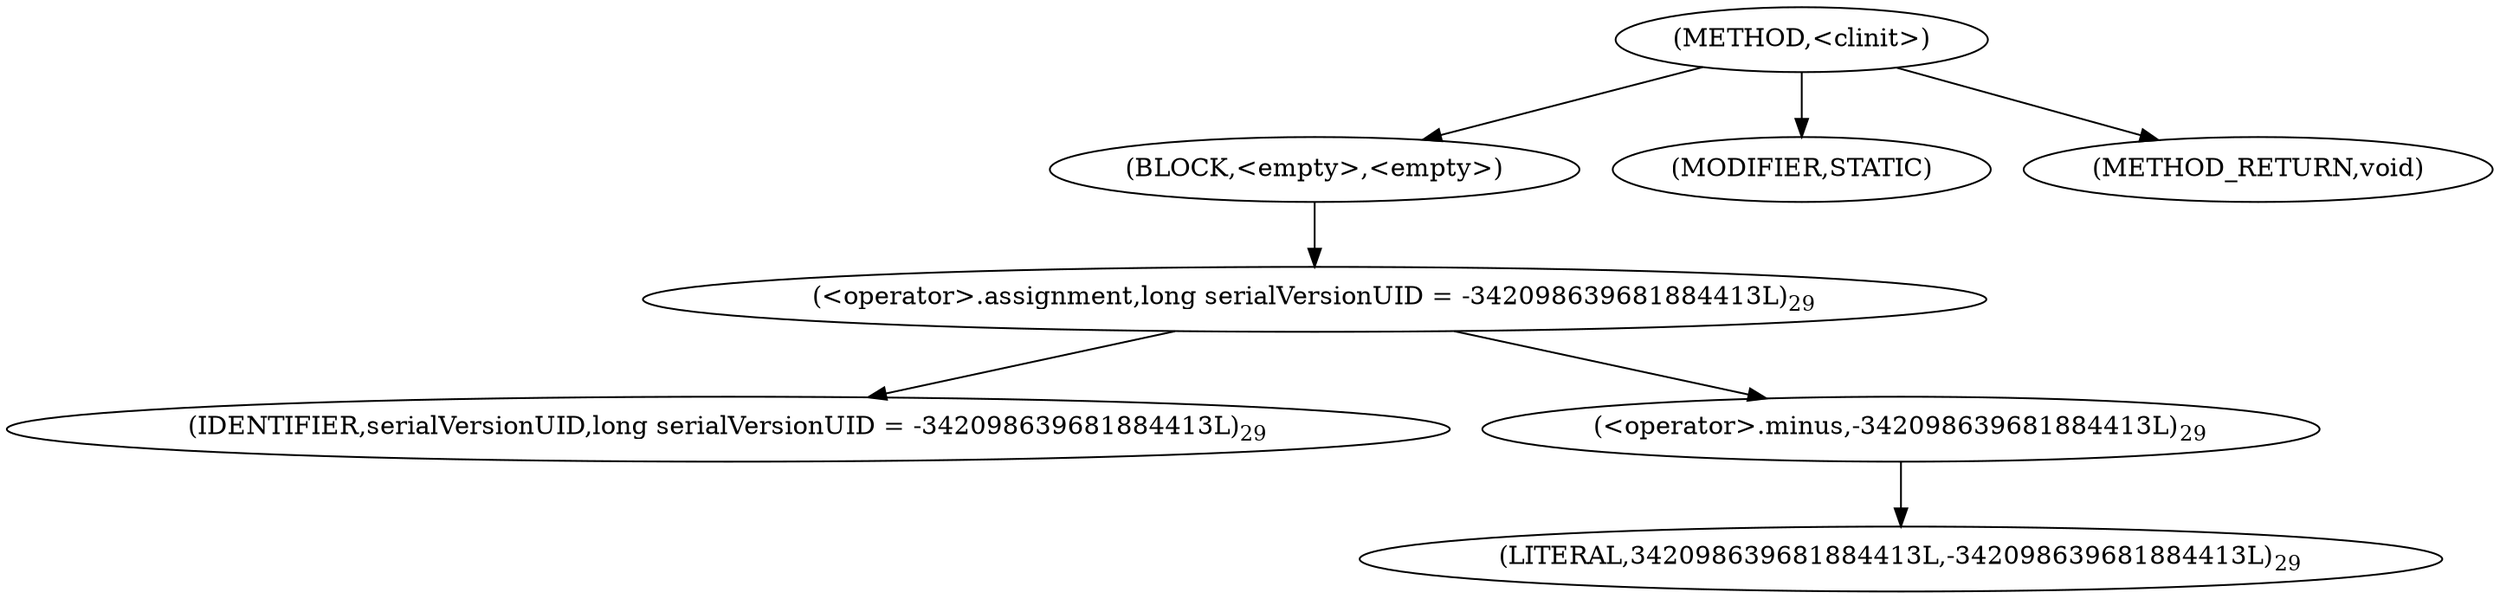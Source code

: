 digraph "&lt;clinit&gt;" {  
"125" [label = <(METHOD,&lt;clinit&gt;)> ]
"126" [label = <(BLOCK,&lt;empty&gt;,&lt;empty&gt;)> ]
"127" [label = <(&lt;operator&gt;.assignment,long serialVersionUID = -342098639681884413L)<SUB>29</SUB>> ]
"128" [label = <(IDENTIFIER,serialVersionUID,long serialVersionUID = -342098639681884413L)<SUB>29</SUB>> ]
"129" [label = <(&lt;operator&gt;.minus,-342098639681884413L)<SUB>29</SUB>> ]
"130" [label = <(LITERAL,342098639681884413L,-342098639681884413L)<SUB>29</SUB>> ]
"131" [label = <(MODIFIER,STATIC)> ]
"132" [label = <(METHOD_RETURN,void)> ]
  "125" -> "126" 
  "125" -> "131" 
  "125" -> "132" 
  "126" -> "127" 
  "127" -> "128" 
  "127" -> "129" 
  "129" -> "130" 
}
